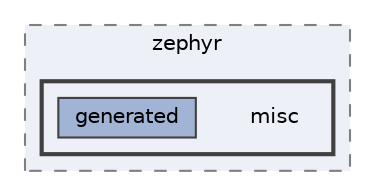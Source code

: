 digraph "build/zephyr/misc"
{
 // LATEX_PDF_SIZE
  bgcolor="transparent";
  edge [fontname=Helvetica,fontsize=10,labelfontname=Helvetica,labelfontsize=10];
  node [fontname=Helvetica,fontsize=10,shape=box,height=0.2,width=0.4];
  compound=true
  subgraph clusterdir_f7639fc20e46d12196656ffbd43ee581 {
    graph [ bgcolor="#edf0f7", pencolor="grey50", label="zephyr", fontname=Helvetica,fontsize=10 style="filled,dashed", URL="dir_f7639fc20e46d12196656ffbd43ee581.html",tooltip=""]
  subgraph clusterdir_7fc26d2992a90cc1938899feb2b0ae3d {
    graph [ bgcolor="#edf0f7", pencolor="grey25", label="", fontname=Helvetica,fontsize=10 style="filled,bold", URL="dir_7fc26d2992a90cc1938899feb2b0ae3d.html",tooltip=""]
    dir_7fc26d2992a90cc1938899feb2b0ae3d [shape=plaintext, label="misc"];
  dir_ffef0ed41882dc8dd13cecbafc7943eb [label="generated", fillcolor="#a2b4d6", color="grey25", style="filled", URL="dir_ffef0ed41882dc8dd13cecbafc7943eb.html",tooltip=""];
  }
  }
}

